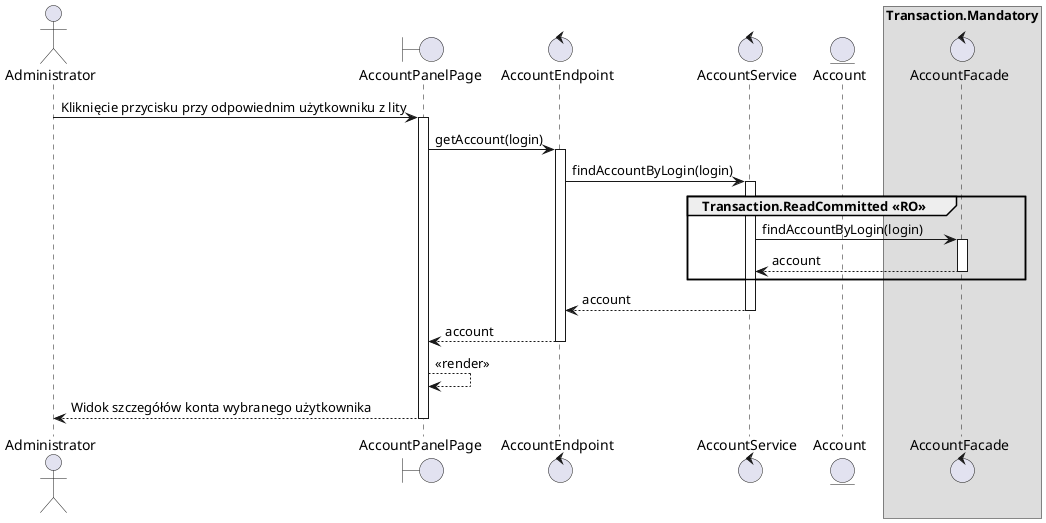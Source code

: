 @startuml MOK.16 - Przeglądaj szczegóły konta innego użytkownika



actor Administrator as admin
boundary AccountPanelPage as gui
control AccountEndpoint as controller
control AccountService as service
control AccountFacade as facade
entity Account as account

admin -> gui ++ : Kliknięcie przycisku przy odpowiednim użytkowniku z lity
gui -> controller ++ :  getAccount(login)
controller -> service ++ : findAccountByLogin(login)
group Transaction.ReadCommitted <<RO>>
    service -> facade ++ : findAccountByLogin(login)
    return account
end
return account
return account
gui --> gui : <<render>>
return Widok szczegółów konta wybranego użytkownika

skinparam backgroundcolor transparent
box Transaction.Mandatory 
    participant facade
end box